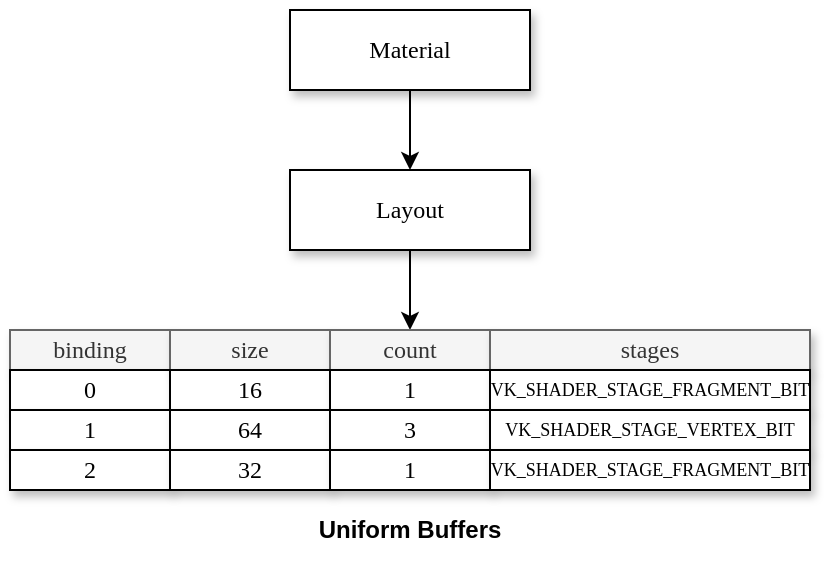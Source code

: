 <mxfile>
    <diagram id="pIsPSVw4wNhW4OB5O9Dt" name="Page-1">
        <mxGraphModel dx="1107" dy="776" grid="1" gridSize="10" guides="1" tooltips="1" connect="1" arrows="1" fold="1" page="1" pageScale="1" pageWidth="850" pageHeight="1100" math="0" shadow="0">
            <root>
                <mxCell id="0"/>
                <mxCell id="1" parent="0"/>
                <mxCell id="184" style="edgeStyle=orthogonalEdgeStyle;rounded=0;orthogonalLoop=1;jettySize=auto;html=1;exitX=0.5;exitY=1;exitDx=0;exitDy=0;entryX=0.5;entryY=0;entryDx=0;entryDy=0;fontSize=9;" edge="1" parent="1" source="165" target="169">
                    <mxGeometry relative="1" as="geometry"/>
                </mxCell>
                <mxCell id="165" value="Layout" style="rounded=0;whiteSpace=wrap;html=1;shadow=1;fontFamily=Lucida Console;" vertex="1" parent="1">
                    <mxGeometry x="140" y="80" width="120" height="40" as="geometry"/>
                </mxCell>
                <mxCell id="166" value="binding" style="rounded=0;whiteSpace=wrap;html=1;shadow=1;fontFamily=Lucida Console;fillColor=#f5f5f5;strokeColor=#666666;fontColor=#333333;" vertex="1" parent="1">
                    <mxGeometry y="160" width="80" height="20" as="geometry"/>
                </mxCell>
                <mxCell id="167" value="0" style="rounded=0;whiteSpace=wrap;html=1;shadow=1;fontFamily=Lucida Console;" vertex="1" parent="1">
                    <mxGeometry y="180" width="80" height="20" as="geometry"/>
                </mxCell>
                <mxCell id="168" value="size" style="rounded=0;whiteSpace=wrap;html=1;shadow=1;fontFamily=Lucida Console;fillColor=#f5f5f5;strokeColor=#666666;fontColor=#333333;" vertex="1" parent="1">
                    <mxGeometry x="80" y="160" width="80" height="20" as="geometry"/>
                </mxCell>
                <mxCell id="169" value="count" style="rounded=0;whiteSpace=wrap;html=1;shadow=1;fontFamily=Lucida Console;fillColor=#f5f5f5;strokeColor=#666666;fontColor=#333333;" vertex="1" parent="1">
                    <mxGeometry x="160" y="160" width="80" height="20" as="geometry"/>
                </mxCell>
                <mxCell id="170" value="stages" style="rounded=0;whiteSpace=wrap;html=1;shadow=1;fontFamily=Lucida Console;fillColor=#f5f5f5;strokeColor=#666666;fontColor=#333333;" vertex="1" parent="1">
                    <mxGeometry x="240" y="160" width="160" height="20" as="geometry"/>
                </mxCell>
                <mxCell id="171" value="16" style="rounded=0;whiteSpace=wrap;html=1;shadow=1;fontFamily=Lucida Console;" vertex="1" parent="1">
                    <mxGeometry x="80" y="180" width="80" height="20" as="geometry"/>
                </mxCell>
                <mxCell id="172" value="1" style="rounded=0;whiteSpace=wrap;html=1;shadow=1;fontFamily=Lucida Console;" vertex="1" parent="1">
                    <mxGeometry x="160" y="180" width="80" height="20" as="geometry"/>
                </mxCell>
                <mxCell id="173" value="VK_SHADER_STAGE_FRAGMENT_BIT" style="rounded=0;whiteSpace=wrap;html=1;shadow=1;fontFamily=Lucida Console;fontSize=9;" vertex="1" parent="1">
                    <mxGeometry x="240" y="180" width="160" height="20" as="geometry"/>
                </mxCell>
                <mxCell id="174" value="1" style="rounded=0;whiteSpace=wrap;html=1;shadow=1;fontFamily=Lucida Console;" vertex="1" parent="1">
                    <mxGeometry y="200" width="80" height="20" as="geometry"/>
                </mxCell>
                <mxCell id="175" value="64" style="rounded=0;whiteSpace=wrap;html=1;shadow=1;fontFamily=Lucida Console;" vertex="1" parent="1">
                    <mxGeometry x="80" y="200" width="80" height="20" as="geometry"/>
                </mxCell>
                <mxCell id="176" value="3" style="rounded=0;whiteSpace=wrap;html=1;shadow=1;fontFamily=Lucida Console;" vertex="1" parent="1">
                    <mxGeometry x="160" y="200" width="80" height="20" as="geometry"/>
                </mxCell>
                <mxCell id="177" value="VK_SHADER_STAGE_VERTEX_BIT" style="rounded=0;whiteSpace=wrap;html=1;shadow=1;fontFamily=Lucida Console;fontSize=9;" vertex="1" parent="1">
                    <mxGeometry x="240" y="200" width="160" height="20" as="geometry"/>
                </mxCell>
                <mxCell id="178" value="2" style="rounded=0;whiteSpace=wrap;html=1;shadow=1;fontFamily=Lucida Console;" vertex="1" parent="1">
                    <mxGeometry y="220" width="80" height="20" as="geometry"/>
                </mxCell>
                <mxCell id="179" value="32" style="rounded=0;whiteSpace=wrap;html=1;shadow=1;fontFamily=Lucida Console;" vertex="1" parent="1">
                    <mxGeometry x="80" y="220" width="80" height="20" as="geometry"/>
                </mxCell>
                <mxCell id="180" value="1" style="rounded=0;whiteSpace=wrap;html=1;shadow=1;fontFamily=Lucida Console;" vertex="1" parent="1">
                    <mxGeometry x="160" y="220" width="80" height="20" as="geometry"/>
                </mxCell>
                <mxCell id="181" value="VK_SHADER_STAGE_FRAGMENT_BIT" style="rounded=0;whiteSpace=wrap;html=1;shadow=1;fontFamily=Lucida Console;fontSize=9;" vertex="1" parent="1">
                    <mxGeometry x="240" y="220" width="160" height="20" as="geometry"/>
                </mxCell>
                <mxCell id="183" style="edgeStyle=orthogonalEdgeStyle;rounded=0;orthogonalLoop=1;jettySize=auto;html=1;exitX=0.5;exitY=1;exitDx=0;exitDy=0;entryX=0.5;entryY=0;entryDx=0;entryDy=0;fontSize=9;" edge="1" parent="1" source="182" target="165">
                    <mxGeometry relative="1" as="geometry"/>
                </mxCell>
                <mxCell id="182" value="Material" style="rounded=0;whiteSpace=wrap;html=1;shadow=1;fontFamily=Lucida Console;" vertex="1" parent="1">
                    <mxGeometry x="140" width="120" height="40" as="geometry"/>
                </mxCell>
                <mxCell id="185" value="Uniform Buffers" style="text;html=1;strokeColor=none;fillColor=none;align=center;verticalAlign=middle;whiteSpace=wrap;rounded=0;shadow=1;fontSize=12;fontStyle=1" vertex="1" parent="1">
                    <mxGeometry x="120" y="250" width="160" height="20" as="geometry"/>
                </mxCell>
            </root>
        </mxGraphModel>
    </diagram>
</mxfile>